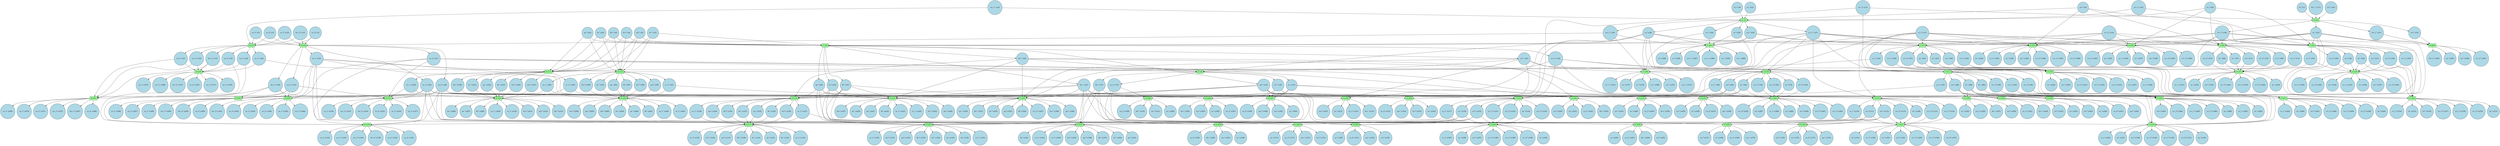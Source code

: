 digraph test {
  c1 -> e5;
  c1 -> e3;
  c2 -> e5;
  c2 -> e3;
  c3 -> e5;
  c3 -> e3;
  c4 -> e13;
  c4 -> e12;
  c4 -> e4;
  c5 -> e13;
  c5 -> e12;
  c5 -> e4;
  c6 -> e57;
  c6 -> e8;
  c6 -> e6;
  c6 -> e1;
  c7 -> e2;
  c8 -> e13;
  c8 -> e12;
  c8 -> e4;
  c9 -> e1;
  c10 -> e5;
  c10 -> e3;
  c11 -> e15;
  c11 -> e14;
  c11 -> e11;
  c11 -> e10;
  c11 -> e56;
  c11 -> e57;
  c11 -> e8;
  c11 -> e7;
  c11 -> e6;
  c12 -> e5;
  c12 -> e3;
  c13 -> e15;
  c13 -> e11;
  c13 -> e2;
  c14 -> e56;
  c14 -> e57;
  c14 -> e8;
  c14 -> e7;
  c14 -> e6;
  c14 -> e4;
  c15 -> e13;
  c15 -> e12;
  c15 -> e4;
  c16 -> e13;
  c16 -> e12;
  c16 -> e4;
  c17 -> e2;
  c18 -> e56;
  c18 -> e8;
  c18 -> e6;
  c18 -> e1;
  c19 -> e2;
  c20 -> e13;
  c20 -> e12;
  c20 -> e4;
  c21 -> e1;
  c22 -> e3;
  c22 -> e1;
  c23 -> e6;
  c23 -> e1;
  e1 -> c24;
  c24 -> e58;
  c24 -> e61;
  e1 -> c25;
  c25 -> e56;
  c25 -> e7;
  c25 -> e4;
  c25 -> e61;
  e1 -> c26;
  c26 -> e58;
  c26 -> e5;
  c26 -> e61;
  e1 -> c27;
  c27 -> e15;
  c27 -> e14;
  c27 -> e11;
  c27 -> e10;
  c27 -> e56;
  c27 -> e57;
  c27 -> e8;
  c27 -> e7;
  c27 -> e58;
  c27 -> e61;
  e1 -> c28;
  c28 -> e49;
  c28 -> e50;
  c28 -> e11;
  c28 -> e10;
  c28 -> e9;
  c28 -> e57;
  c28 -> e7;
  c28 -> e58;
  c28 -> e61;
  e1 -> c29;
  c29 -> e58;
  c29 -> e61;
  e2 -> c30;
  c30 -> e14;
  c30 -> e10;
  c30 -> e56;
  c30 -> e57;
  c30 -> e8;
  c30 -> e7;
  c30 -> e60;
  c30 -> e6;
  e2 -> c31;
  c31 -> e60;
  e2 -> c32;
  c32 -> e15;
  c32 -> e14;
  c32 -> e11;
  c32 -> e10;
  c32 -> e56;
  c32 -> e57;
  c32 -> e8;
  c32 -> e7;
  c32 -> e60;
  c32 -> e6;
  e2 -> c33;
  c33 -> e60;
  e3 -> c34;
  c34 -> e41;
  c34 -> e59;
  e3 -> c35;
  c35 -> e41;
  c35 -> e59;
  e3 -> c36;
  c36 -> e41;
  c36 -> e59;
  e3 -> c37;
  c37 -> e41;
  c37 -> e59;
  e3 -> c38;
  c38 -> e12;
  c38 -> e59;
  e3 -> c39;
  c39 -> e41;
  c39 -> e59;
  e4 -> c40;
  c40 -> e15;
  c40 -> e14;
  c40 -> e11;
  c40 -> e10;
  c40 -> e55;
  e4 -> c41;
  c41 -> e20;
  c41 -> e21;
  c41 -> e22;
  c41 -> e23;
  c41 -> e32;
  c41 -> e16;
  c41 -> e33;
  c41 -> e34;
  c41 -> e46;
  c41 -> e49;
  c41 -> e55;
  e4 -> c42;
  c42 -> e20;
  c42 -> e21;
  c42 -> e24;
  c42 -> e25;
  c42 -> e32;
  c42 -> e16;
  c42 -> e35;
  c42 -> e36;
  c42 -> e47;
  c42 -> e50;
  c42 -> e55;
  e4 -> c43;
  c43 -> e49;
  c43 -> e50;
  c43 -> e11;
  c43 -> e10;
  c43 -> e9;
  c43 -> e55;
  c43 -> e58;
  e4 -> c44;
  c44 -> e32;
  c44 -> e16;
  c44 -> e38;
  c44 -> e39;
  c44 -> e9;
  c44 -> e55;
  e4 -> c45;
  c45 -> e20;
  c45 -> e21;
  c45 -> e32;
  c45 -> e16;
  c45 -> e55;
  e4 -> c46;
  c46 -> e20;
  c46 -> e21;
  c46 -> e32;
  c46 -> e16;
  c46 -> e55;
  e4 -> c47;
  c47 -> e20;
  c47 -> e21;
  c47 -> e32;
  c47 -> e16;
  c47 -> e55;
  e5 -> c48;
  c48 -> e18;
  c48 -> e31;
  c48 -> e45;
  c48 -> e54;
  e5 -> c49;
  c49 -> e18;
  c49 -> e24;
  c49 -> e25;
  c49 -> e31;
  c49 -> e35;
  c49 -> e36;
  c49 -> e45;
  c49 -> e47;
  c49 -> e50;
  c49 -> e54;
  e5 -> c50;
  c50 -> e18;
  c50 -> e22;
  c50 -> e23;
  c50 -> e31;
  c50 -> e33;
  c50 -> e34;
  c50 -> e45;
  c50 -> e46;
  c50 -> e49;
  c50 -> e54;
  e5 -> c51;
  c51 -> e18;
  c51 -> e31;
  c51 -> e38;
  c51 -> e39;
  c51 -> e9;
  c51 -> e54;
  e5 -> c52;
  c52 -> e20;
  c52 -> e21;
  c52 -> e32;
  c52 -> e16;
  c52 -> e13;
  c52 -> e45;
  c52 -> e54;
  e5 -> c53;
  c53 -> e18;
  c53 -> e31;
  c53 -> e45;
  c53 -> e54;
  e6 -> c54;
  c54 -> e42;
  c54 -> e53;
  e6 -> c55;
  c55 -> e12;
  c55 -> e53;
  e6 -> c56;
  c56 -> e42;
  c56 -> e53;
  e6 -> c57;
  c57 -> e42;
  c57 -> e53;
  e6 -> c58;
  c58 -> e42;
  c58 -> e53;
  e6 -> c59;
  c59 -> e42;
  c59 -> e53;
  e6 -> c60;
  c60 -> e42;
  c60 -> e53;
  e7 -> c61;
  c61 -> e37;
  c61 -> e52;
  e7 -> c62;
  c62 -> e13;
  c62 -> e52;
  e7 -> c63;
  c63 -> e37;
  c63 -> e52;
  e7 -> c64;
  c64 -> e37;
  c64 -> e52;
  e7 -> c65;
  c65 -> e37;
  c65 -> e52;
  e7 -> c66;
  c66 -> e37;
  c66 -> e52;
  e7 -> c67;
  c67 -> e37;
  c67 -> e52;
  e8 -> c68;
  c68 -> e51;
  e8 -> c69;
  c69 -> e51;
  e8 -> c70;
  c70 -> e51;
  e8 -> c71;
  c71 -> e51;
  e8 -> c72;
  c72 -> e51;
  e8 -> c73;
  c73 -> e51;
  e8 -> c74;
  c74 -> e51;
  e9 -> c75;
  c75 -> e15;
  c75 -> e14;
  c75 -> e46;
  c75 -> e47;
  c75 -> e48;
  e9 -> c76;
  c76 -> e28;
  c76 -> e29;
  c76 -> e45;
  c76 -> e48;
  e9 -> c77;
  c77 -> e20;
  c77 -> e21;
  c77 -> e28;
  c77 -> e29;
  c77 -> e48;
  e9 -> c78;
  c78 -> e15;
  c78 -> e14;
  c78 -> e46;
  c78 -> e47;
  c78 -> e48;
  e10 -> c79;
  c79 -> e44;
  e10 -> c80;
  c80 -> e32;
  c80 -> e44;
  e10 -> c81;
  c81 -> e33;
  c81 -> e35;
  c81 -> e38;
  c81 -> e44;
  e10 -> c82;
  c82 -> e33;
  c82 -> e35;
  c82 -> e38;
  c82 -> e44;
  e10 -> c83;
  c83 -> e44;
  e10 -> c84;
  c84 -> e44;
  e10 -> c85;
  c85 -> e44;
  e11 -> c86;
  c86 -> e19;
  c86 -> e43;
  e11 -> c87;
  c87 -> e16;
  c87 -> e43;
  e11 -> c88;
  c88 -> e19;
  c88 -> e34;
  c88 -> e36;
  c88 -> e39;
  c88 -> e43;
  e11 -> c89;
  c89 -> e19;
  c89 -> e34;
  c89 -> e36;
  c89 -> e39;
  c89 -> e43;
  e11 -> c90;
  c90 -> e19;
  c90 -> e43;
  e11 -> c91;
  c91 -> e19;
  c91 -> e43;
  e11 -> c92;
  c92 -> e19;
  c92 -> e43;
  e12 -> c93;
  c93 -> e40;
  e12 -> c94;
  c94 -> e40;
  e12 -> c95;
  c95 -> e40;
  e12 -> c96;
  c96 -> e40;
  c96 -> e41;
  e12 -> c97;
  c97 -> e40;
  c97 -> e42;
  e12 -> c98;
  c98 -> e40;
  e12 -> c99;
  c99 -> e40;
  e12 -> c100;
  c100 -> e40;
  e13 -> c101;
  c101 -> e30;
  e13 -> c102;
  c102 -> e30;
  e13 -> c103;
  c103 -> e30;
  e13 -> c104;
  c104 -> e30;
  c104 -> e31;
  e13 -> c105;
  c105 -> e30;
  c105 -> e37;
  e13 -> c106;
  c106 -> e30;
  e13 -> c107;
  c107 -> e30;
  e13 -> c108;
  c108 -> e30;
  e14 -> c109;
  c109 -> e27;
  e14 -> c110;
  c110 -> e20;
  c110 -> e27;
  e14 -> c111;
  c111 -> e22;
  c111 -> e24;
  c111 -> e27;
  c111 -> e29;
  e14 -> c112;
  c112 -> e22;
  c112 -> e24;
  c112 -> e27;
  c112 -> e29;
  e14 -> c113;
  c113 -> e27;
  e14 -> c114;
  c114 -> e27;
  e14 -> c115;
  c115 -> e27;
  e15 -> c116;
  c116 -> e26;
  e15 -> c117;
  c117 -> e21;
  c117 -> e26;
  e15 -> c118;
  c118 -> e23;
  c118 -> e25;
  c118 -> e26;
  c118 -> e28;
  e15 -> c119;
  c119 -> e23;
  c119 -> e25;
  c119 -> e26;
  c119 -> e28;
  e15 -> c120;
  c120 -> e26;
  e15 -> c121;
  c121 -> e26;
  e15 -> c122;
  c122 -> e26;
  e16 -> c123;
  c123 -> e17;
  e16 -> c124;
  c124 -> e17;
  e16 -> c125;
  c125 -> e17;
  e16 -> c126;
  c126 -> e17;
  c126 -> e18;
  e16 -> c127;
  c127 -> e17;
  c127 -> e19;
  e16 -> c128;
  c128 -> e17;
  e16 -> c129;
  c129 -> e17;
  e16 -> c130;
  c130 -> e17;
  e17 -> c131;
  e17 -> c132;
  e17 -> c133;
  e17 -> c134;
  e17 -> c135;
  e17 -> c136;
  e17 -> c137;
  e17 -> c138;
  e18 -> c139;
  e18 -> c140;
  e18 -> c141;
  e18 -> c142;
  e18 -> c143;
  e18 -> c144;
  e19 -> c145;
  e19 -> c146;
  e19 -> c147;
  e19 -> c148;
  e19 -> c149;
  e19 -> c150;
  e19 -> c151;
  e20 -> c152;
  e20 -> c153;
  e20 -> c154;
  e20 -> c155;
  e20 -> c156;
  e20 -> c157;
  e20 -> c158;
  e20 -> c159;
  e21 -> c160;
  e21 -> c161;
  e21 -> c162;
  e21 -> c163;
  e21 -> c164;
  e21 -> c165;
  e21 -> c166;
  e21 -> c167;
  e22 -> c168;
  e22 -> c169;
  e22 -> c170;
  e22 -> c171;
  e23 -> c172;
  e23 -> c173;
  e23 -> c174;
  e23 -> c175;
  e24 -> c176;
  e24 -> c177;
  e24 -> c178;
  e24 -> c179;
  e25 -> c180;
  e25 -> c181;
  e25 -> c182;
  e25 -> c183;
  e26 -> c184;
  e26 -> c185;
  e26 -> c186;
  e26 -> c187;
  e26 -> c188;
  e26 -> c189;
  e26 -> c190;
  e27 -> c191;
  e27 -> c192;
  e27 -> c193;
  e27 -> c194;
  e27 -> c195;
  e27 -> c196;
  e27 -> c197;
  e28 -> c198;
  e28 -> c199;
  e28 -> c200;
  e28 -> c201;
  e29 -> c202;
  e29 -> c203;
  e29 -> c204;
  e29 -> c205;
  e30 -> c206;
  e30 -> c207;
  e30 -> c208;
  e30 -> c209;
  e30 -> c210;
  e30 -> c211;
  e30 -> c212;
  e30 -> c213;
  e31 -> c214;
  e31 -> c215;
  e31 -> c216;
  e31 -> c217;
  e31 -> c218;
  e31 -> c219;
  e32 -> c220;
  e32 -> c221;
  e32 -> c222;
  e32 -> c223;
  e32 -> c224;
  e32 -> c225;
  e32 -> c226;
  e32 -> c227;
  e33 -> c228;
  e33 -> c229;
  e33 -> c230;
  e33 -> c231;
  e34 -> c232;
  e34 -> c233;
  e34 -> c234;
  e34 -> c235;
  e35 -> c236;
  e35 -> c237;
  e35 -> c238;
  e35 -> c239;
  e36 -> c240;
  e36 -> c241;
  e36 -> c242;
  e36 -> c243;
  e37 -> c244;
  e37 -> c245;
  e37 -> c246;
  e37 -> c247;
  e37 -> c248;
  e37 -> c249;
  e37 -> c250;
  e38 -> c251;
  e38 -> c252;
  e38 -> c253;
  e38 -> c254;
  e39 -> c255;
  e39 -> c256;
  e39 -> c257;
  e39 -> c258;
  e40 -> c259;
  e40 -> c260;
  e40 -> c261;
  e40 -> c262;
  e40 -> c263;
  e40 -> c264;
  e40 -> c265;
  e40 -> c266;
  e41 -> c267;
  e41 -> c268;
  e41 -> c269;
  e41 -> c270;
  e41 -> c271;
  e41 -> c272;
  e42 -> c273;
  e42 -> c274;
  e42 -> c275;
  e42 -> c276;
  e42 -> c277;
  e42 -> c278;
  e42 -> c279;
  e43 -> c280;
  e43 -> c281;
  e43 -> c282;
  e43 -> c283;
  e43 -> c284;
  e43 -> c285;
  e43 -> c286;
  e44 -> c287;
  e44 -> c288;
  e44 -> c289;
  e44 -> c290;
  e44 -> c291;
  e44 -> c292;
  e44 -> c293;
  e45 -> c294;
  e45 -> c295;
  e45 -> c296;
  e45 -> c297;
  e45 -> c298;
  e45 -> c299;
  e46 -> c300;
  e46 -> c301;
  e46 -> c302;
  e46 -> c303;
  e47 -> c304;
  e47 -> c305;
  e47 -> c306;
  e47 -> c307;
  e48 -> c308;
  e48 -> c309;
  e48 -> c310;
  e48 -> c311;
  e49 -> c312;
  e49 -> c313;
  e49 -> c314;
  e49 -> c315;
  e50 -> c316;
  e50 -> c317;
  e50 -> c318;
  e50 -> c319;
  e51 -> c320;
  e51 -> c321;
  e51 -> c322;
  e51 -> c323;
  e51 -> c324;
  e51 -> c325;
  e51 -> c326;
  e52 -> c327;
  e52 -> c328;
  e52 -> c329;
  e52 -> c330;
  e52 -> c331;
  e52 -> c332;
  e52 -> c333;
  e53 -> c334;
  e53 -> c335;
  e53 -> c336;
  e53 -> c337;
  e53 -> c338;
  e53 -> c339;
  e53 -> c340;
  e54 -> c341;
  e54 -> c342;
  e54 -> c343;
  e54 -> c344;
  e54 -> c345;
  e54 -> c346;
  e55 -> c347;
  e55 -> c348;
  e55 -> c349;
  e55 -> c350;
  e55 -> c351;
  e55 -> c352;
  e55 -> c353;
  e55 -> c354;
  e56 -> c355;
  e56 -> c356;
  e56 -> c357;
  e56 -> c358;
  e56 -> c359;
  e56 -> c360;
  e56 -> c361;
  e57 -> c362;
  e57 -> c363;
  e57 -> c364;
  e57 -> c365;
  e57 -> c366;
  e57 -> c367;
  e57 -> c368;
  e58 -> c369;
  e58 -> c370;
  e58 -> c371;
  e58 -> c372;
  e58 -> c373;
  e58 -> c374;
  e59 -> c375;
  e59 -> c376;
  e59 -> c377;
  e59 -> c378;
  e59 -> c379;
  e59 -> c380;
  e60 -> c381;
  e60 -> c382;
  e60 -> c383;
  e60 -> c384;
  e61 -> c385;
  e61 -> c386;
  e61 -> c387;
  e61 -> c388;
  e61 -> c389;
  e61 -> c390;
  c1 [fillcolor=lightblue label= <ca-_4<FONT COLOR="red"><SUP>0</SUP></FONT>&nbsp;(c1)> shape=circle style=filled];
  c2 [fillcolor=lightblue label= <ca-_3<FONT COLOR="red"><SUP>0</SUP></FONT>&nbsp;(c2)> shape=circle style=filled];
  c3 [fillcolor=lightblue label= <ca-_2<FONT COLOR="red"><SUP>0</SUP></FONT>&nbsp;(c3)> shape=circle style=filled];
  c4 [fillcolor=lightblue label= <bv+<FONT COLOR="red"><SUP>0</SUP></FONT>&nbsp;(c4)> shape=circle style=filled];
  c5 [fillcolor=lightblue label= <sp+<FONT COLOR="red"><SUP>0</SUP></FONT>&nbsp;(c5)> shape=circle style=filled];
  c6 [fillcolor=lightblue label= <ra+<FONT COLOR="red"><SUP>0</SUP></FONT>&nbsp;(c6)> shape=circle style=filled];
  c7 [fillcolor=lightblue label= <zx-<FONT COLOR="red"><SUP>0</SUP></FONT>&nbsp;(c7)> shape=circle style=filled];
  c8 [fillcolor=lightblue label= <fh+<FONT COLOR="red"><SUP>0</SUP></FONT>&nbsp;(c8)> shape=circle style=filled];
  c9 [fillcolor=lightblue label= <cc+<FONT COLOR="red"><SUP>0</SUP></FONT>&nbsp;(c9)> shape=circle style=filled];
  c10 [fillcolor=lightblue label= <ca-_1<FONT COLOR="red"><SUP>0</SUP></FONT>&nbsp;(c10)> shape=circle style=filled];
  c11 [fillcolor=lightblue label= <cr-_1<FONT COLOR="red"><SUP>0</SUP></FONT>&nbsp;(c11)> shape=circle style=filled];
  c12 [fillcolor=lightblue label= <ht+_2<FONT COLOR="red"><SUP>1</SUP></FONT>&nbsp;(c12)> shape=circle style=filled];
  c13 [fillcolor=lightblue label= <cr+_3<FONT COLOR="red"><SUP>1</SUP></FONT>&nbsp;(c13)> shape=circle style=filled];
  c14 [fillcolor=lightblue label= <cr+_2<FONT COLOR="red"><SUP>1</SUP></FONT>&nbsp;(c14)> shape=circle style=filled];
  c15 [fillcolor=lightblue label= <bv-<FONT COLOR="red"><SUP>1</SUP></FONT>&nbsp;(c15)> shape=circle style=filled];
  c16 [fillcolor=lightblue label= <sp-<FONT COLOR="red"><SUP>1</SUP></FONT>&nbsp;(c16)> shape=circle style=filled];
  c17 [fillcolor=lightblue label= <ht+_1<FONT COLOR="red"><SUP>1</SUP></FONT>&nbsp;(c17)> shape=circle style=filled];
  c18 [fillcolor=lightblue label= <ra-<FONT COLOR="red"><SUP>1</SUP></FONT>&nbsp;(c18)> shape=circle style=filled];
  c19 [fillcolor=lightblue label= <zx+<FONT COLOR="red"><SUP>1</SUP></FONT>&nbsp;(c19)> shape=circle style=filled];
  c20 [fillcolor=lightblue label= <fh-<FONT COLOR="red"><SUP>1</SUP></FONT>&nbsp;(c20)> shape=circle style=filled];
  c21 [fillcolor=lightblue label= <cc-<FONT COLOR="red"><SUP>1</SUP></FONT>&nbsp;(c21)> shape=circle style=filled];
  c22 [fillcolor=lightblue label= <ca+_1<FONT COLOR="red"><SUP>1</SUP></FONT>&nbsp;(c22)> shape=circle style=filled];
  c23 [fillcolor=lightblue label= <cr+_1<FONT COLOR="red"><SUP>1</SUP></FONT>&nbsp;(c23)> shape=circle style=filled];
  c24 [fillcolor=lightblue label= <cc+<FONT COLOR="red"><SUP>1</SUP></FONT>&nbsp;(c24)> shape=circle style=filled];
  c25 [fillcolor=lightblue label= <ra+<FONT COLOR="red"><SUP>1</SUP></FONT>&nbsp;(c25)> shape=circle style=filled];
  c26 [fillcolor=lightblue label= <ca+_1<FONT COLOR="red"><SUP>1</SUP></FONT>&nbsp;(c26)> shape=circle style=filled];
  c27 [fillcolor=lightblue label= <cr+_1<FONT COLOR="red"><SUP>1</SUP></FONT>&nbsp;(c27)> shape=circle style=filled];
  c28 [fillcolor=lightblue label= <ra-<FONT COLOR="red"><SUP>0</SUP></FONT>&nbsp;(c28)> shape=circle style=filled];
  c29 [fillcolor=lightblue label= <cc-<FONT COLOR="red"><SUP>0</SUP></FONT>&nbsp;(c29)> shape=circle style=filled];
  c30 [fillcolor=lightblue label= <cr+_3<FONT COLOR="red"><SUP>1</SUP></FONT>&nbsp;(c30)> shape=circle style=filled];
  c31 [fillcolor=lightblue label= <ht+_1<FONT COLOR="red"><SUP>1</SUP></FONT>&nbsp;(c31)> shape=circle style=filled];
  c32 [fillcolor=lightblue label= <zx-<FONT COLOR="red"><SUP>1</SUP></FONT>&nbsp;(c32)> shape=circle style=filled];
  c33 [fillcolor=lightblue label= <zx+<FONT COLOR="red"><SUP>0</SUP></FONT>&nbsp;(c33)> shape=circle style=filled];
  c34 [fillcolor=lightblue label= <ht+_2<FONT COLOR="red"><SUP>1</SUP></FONT>&nbsp;(c34)> shape=circle style=filled];
  c35 [fillcolor=lightblue label= <ca-_4<FONT COLOR="red"><SUP>1</SUP></FONT>&nbsp;(c35)> shape=circle style=filled];
  c36 [fillcolor=lightblue label= <ca-_3<FONT COLOR="red"><SUP>1</SUP></FONT>&nbsp;(c36)> shape=circle style=filled];
  c37 [fillcolor=lightblue label= <ca-_2<FONT COLOR="red"><SUP>1</SUP></FONT>&nbsp;(c37)> shape=circle style=filled];
  c38 [fillcolor=lightblue label= <ca-_1<FONT COLOR="red"><SUP>1</SUP></FONT>&nbsp;(c38)> shape=circle style=filled];
  c39 [fillcolor=lightblue label= <ca+_1<FONT COLOR="red"><SUP>0</SUP></FONT>&nbsp;(c39)> shape=circle style=filled];
  c40 [fillcolor=lightblue label= <cr+_2<FONT COLOR="red"><SUP>1</SUP></FONT>&nbsp;(c40)> shape=circle style=filled];
  c41 [fillcolor=lightblue label= <bv+<FONT COLOR="red"><SUP>1</SUP></FONT>&nbsp;(c41)> shape=circle style=filled];
  c42 [fillcolor=lightblue label= <sp+<FONT COLOR="red"><SUP>1</SUP></FONT>&nbsp;(c42)> shape=circle style=filled];
  c43 [fillcolor=lightblue label= <ra+<FONT COLOR="red"><SUP>1</SUP></FONT>&nbsp;(c43)> shape=circle style=filled];
  c44 [fillcolor=lightblue label= <fh+<FONT COLOR="red"><SUP>1</SUP></FONT>&nbsp;(c44)> shape=circle style=filled];
  c45 [fillcolor=lightblue label= <bv-<FONT COLOR="red"><SUP>0</SUP></FONT>&nbsp;(c45)> shape=circle style=filled];
  c46 [fillcolor=lightblue label= <sp-<FONT COLOR="red"><SUP>0</SUP></FONT>&nbsp;(c46)> shape=circle style=filled];
  c47 [fillcolor=lightblue label= <fh-<FONT COLOR="red"><SUP>0</SUP></FONT>&nbsp;(c47)> shape=circle style=filled];
  c48 [fillcolor=lightblue label= <ht+_2<FONT COLOR="red"><SUP>1</SUP></FONT>&nbsp;(c48)> shape=circle style=filled];
  c49 [fillcolor=lightblue label= <ca-_4<FONT COLOR="red"><SUP>1</SUP></FONT>&nbsp;(c49)> shape=circle style=filled];
  c50 [fillcolor=lightblue label= <ca-_3<FONT COLOR="red"><SUP>1</SUP></FONT>&nbsp;(c50)> shape=circle style=filled];
  c51 [fillcolor=lightblue label= <ca-_2<FONT COLOR="red"><SUP>1</SUP></FONT>&nbsp;(c51)> shape=circle style=filled];
  c52 [fillcolor=lightblue label= <ca-_1<FONT COLOR="red"><SUP>1</SUP></FONT>&nbsp;(c52)> shape=circle style=filled];
  c53 [fillcolor=lightblue label= <ca+_1<FONT COLOR="red"><SUP>0</SUP></FONT>&nbsp;(c53)> shape=circle style=filled];
  c54 [fillcolor=lightblue label= <zx-<FONT COLOR="red"><SUP>1</SUP></FONT>&nbsp;(c54)> shape=circle style=filled];
  c55 [fillcolor=lightblue label= <cr-_1<FONT COLOR="red"><SUP>1</SUP></FONT>&nbsp;(c55)> shape=circle style=filled];
  c56 [fillcolor=lightblue label= <ra-<FONT COLOR="red"><SUP>1</SUP></FONT>&nbsp;(c56)> shape=circle style=filled];
  c57 [fillcolor=lightblue label= <ra+<FONT COLOR="red"><SUP>0</SUP></FONT>&nbsp;(c57)> shape=circle style=filled];
  c58 [fillcolor=lightblue label= <cr+_3<FONT COLOR="red"><SUP>0</SUP></FONT>&nbsp;(c58)> shape=circle style=filled];
  c59 [fillcolor=lightblue label= <cr+_1<FONT COLOR="red"><SUP>0</SUP></FONT>&nbsp;(c59)> shape=circle style=filled];
  c60 [fillcolor=lightblue label= <cr+_2<FONT COLOR="red"><SUP>0</SUP></FONT>&nbsp;(c60)> shape=circle style=filled];
  c61 [fillcolor=lightblue label= <zx-<FONT COLOR="red"><SUP>1</SUP></FONT>&nbsp;(c61)> shape=circle style=filled];
  c62 [fillcolor=lightblue label= <cr-_1<FONT COLOR="red"><SUP>1</SUP></FONT>&nbsp;(c62)> shape=circle style=filled];
  c63 [fillcolor=lightblue label= <ra-<FONT COLOR="red"><SUP>1</SUP></FONT>&nbsp;(c63)> shape=circle style=filled];
  c64 [fillcolor=lightblue label= <ra+<FONT COLOR="red"><SUP>0</SUP></FONT>&nbsp;(c64)> shape=circle style=filled];
  c65 [fillcolor=lightblue label= <cr+_3<FONT COLOR="red"><SUP>0</SUP></FONT>&nbsp;(c65)> shape=circle style=filled];
  c66 [fillcolor=lightblue label= <cr+_1<FONT COLOR="red"><SUP>0</SUP></FONT>&nbsp;(c66)> shape=circle style=filled];
  c67 [fillcolor=lightblue label= <cr+_2<FONT COLOR="red"><SUP>0</SUP></FONT>&nbsp;(c67)> shape=circle style=filled];
  c68 [fillcolor=lightblue label= <zx-<FONT COLOR="red"><SUP>1</SUP></FONT>&nbsp;(c68)> shape=circle style=filled];
  c69 [fillcolor=lightblue label= <cr-_1<FONT COLOR="red"><SUP>1</SUP></FONT>&nbsp;(c69)> shape=circle style=filled];
  c70 [fillcolor=lightblue label= <ra-<FONT COLOR="red"><SUP>1</SUP></FONT>&nbsp;(c70)> shape=circle style=filled];
  c71 [fillcolor=lightblue label= <ra+<FONT COLOR="red"><SUP>0</SUP></FONT>&nbsp;(c71)> shape=circle style=filled];
  c72 [fillcolor=lightblue label= <cr+_3<FONT COLOR="red"><SUP>0</SUP></FONT>&nbsp;(c72)> shape=circle style=filled];
  c73 [fillcolor=lightblue label= <cr+_1<FONT COLOR="red"><SUP>0</SUP></FONT>&nbsp;(c73)> shape=circle style=filled];
  c74 [fillcolor=lightblue label= <cr+_2<FONT COLOR="red"><SUP>0</SUP></FONT>&nbsp;(c74)> shape=circle style=filled];
  c75 [fillcolor=lightblue label= <ra-<FONT COLOR="red"><SUP>1</SUP></FONT>&nbsp;(c75)> shape=circle style=filled];
  c76 [fillcolor=lightblue label= <ca-_2<FONT COLOR="red"><SUP>1</SUP></FONT>&nbsp;(c76)> shape=circle style=filled];
  c77 [fillcolor=lightblue label= <fh+<FONT COLOR="red"><SUP>1</SUP></FONT>&nbsp;(c77)> shape=circle style=filled];
  c78 [fillcolor=lightblue label= <ra+<FONT COLOR="red"><SUP>0</SUP></FONT>&nbsp;(c78)> shape=circle style=filled];
  c79 [fillcolor=lightblue label= <zx-<FONT COLOR="red"><SUP>1</SUP></FONT>&nbsp;(c79)> shape=circle style=filled];
  c80 [fillcolor=lightblue label= <cr-_1<FONT COLOR="red"><SUP>1</SUP></FONT>&nbsp;(c80)> shape=circle style=filled];
  c81 [fillcolor=lightblue label= <ra-<FONT COLOR="red"><SUP>1</SUP></FONT>&nbsp;(c81)> shape=circle style=filled];
  c82 [fillcolor=lightblue label= <ra+<FONT COLOR="red"><SUP>0</SUP></FONT>&nbsp;(c82)> shape=circle style=filled];
  c83 [fillcolor=lightblue label= <cr+_3<FONT COLOR="red"><SUP>0</SUP></FONT>&nbsp;(c83)> shape=circle style=filled];
  c84 [fillcolor=lightblue label= <cr+_1<FONT COLOR="red"><SUP>0</SUP></FONT>&nbsp;(c84)> shape=circle style=filled];
  c85 [fillcolor=lightblue label= <cr+_2<FONT COLOR="red"><SUP>0</SUP></FONT>&nbsp;(c85)> shape=circle style=filled];
  c86 [fillcolor=lightblue label= <zx-<FONT COLOR="red"><SUP>1</SUP></FONT>&nbsp;(c86)> shape=circle style=filled];
  c87 [fillcolor=lightblue label= <cr-_1<FONT COLOR="red"><SUP>1</SUP></FONT>&nbsp;(c87)> shape=circle style=filled];
  c88 [fillcolor=lightblue label= <ra-<FONT COLOR="red"><SUP>1</SUP></FONT>&nbsp;(c88)> shape=circle style=filled];
  c89 [fillcolor=lightblue label= <ra+<FONT COLOR="red"><SUP>0</SUP></FONT>&nbsp;(c89)> shape=circle style=filled];
  c90 [fillcolor=lightblue label= <cr+_3<FONT COLOR="red"><SUP>0</SUP></FONT>&nbsp;(c90)> shape=circle style=filled];
  c91 [fillcolor=lightblue label= <cr+_1<FONT COLOR="red"><SUP>0</SUP></FONT>&nbsp;(c91)> shape=circle style=filled];
  c92 [fillcolor=lightblue label= <cr+_2<FONT COLOR="red"><SUP>0</SUP></FONT>&nbsp;(c92)> shape=circle style=filled];
  c93 [fillcolor=lightblue label= <bv-<FONT COLOR="red"><SUP>1</SUP></FONT>&nbsp;(c93)> shape=circle style=filled];
  c94 [fillcolor=lightblue label= <sp-<FONT COLOR="red"><SUP>1</SUP></FONT>&nbsp;(c94)> shape=circle style=filled];
  c95 [fillcolor=lightblue label= <fh-<FONT COLOR="red"><SUP>1</SUP></FONT>&nbsp;(c95)> shape=circle style=filled];
  c96 [fillcolor=lightblue label= <ca-_1<FONT COLOR="red"><SUP>1</SUP></FONT>&nbsp;(c96)> shape=circle style=filled];
  c97 [fillcolor=lightblue label= <cr-_1<FONT COLOR="red"><SUP>1</SUP></FONT>&nbsp;(c97)> shape=circle style=filled];
  c98 [fillcolor=lightblue label= <bv+<FONT COLOR="red"><SUP>0</SUP></FONT>&nbsp;(c98)> shape=circle style=filled];
  c99 [fillcolor=lightblue label= <sp+<FONT COLOR="red"><SUP>0</SUP></FONT>&nbsp;(c99)> shape=circle style=filled];
  c100 [fillcolor=lightblue label= <fh+<FONT COLOR="red"><SUP>0</SUP></FONT>&nbsp;(c100)> shape=circle style=filled];
  c101 [fillcolor=lightblue label= <bv-<FONT COLOR="red"><SUP>1</SUP></FONT>&nbsp;(c101)> shape=circle style=filled];
  c102 [fillcolor=lightblue label= <sp-<FONT COLOR="red"><SUP>1</SUP></FONT>&nbsp;(c102)> shape=circle style=filled];
  c103 [fillcolor=lightblue label= <fh-<FONT COLOR="red"><SUP>1</SUP></FONT>&nbsp;(c103)> shape=circle style=filled];
  c104 [fillcolor=lightblue label= <ca-_1<FONT COLOR="red"><SUP>1</SUP></FONT>&nbsp;(c104)> shape=circle style=filled];
  c105 [fillcolor=lightblue label= <cr-_1<FONT COLOR="red"><SUP>1</SUP></FONT>&nbsp;(c105)> shape=circle style=filled];
  c106 [fillcolor=lightblue label= <bv+<FONT COLOR="red"><SUP>0</SUP></FONT>&nbsp;(c106)> shape=circle style=filled];
  c107 [fillcolor=lightblue label= <sp+<FONT COLOR="red"><SUP>0</SUP></FONT>&nbsp;(c107)> shape=circle style=filled];
  c108 [fillcolor=lightblue label= <fh+<FONT COLOR="red"><SUP>0</SUP></FONT>&nbsp;(c108)> shape=circle style=filled];
  c109 [fillcolor=lightblue label= <zx-<FONT COLOR="red"><SUP>1</SUP></FONT>&nbsp;(c109)> shape=circle style=filled];
  c110 [fillcolor=lightblue label= <cr-_1<FONT COLOR="red"><SUP>1</SUP></FONT>&nbsp;(c110)> shape=circle style=filled];
  c111 [fillcolor=lightblue label= <ra-<FONT COLOR="red"><SUP>1</SUP></FONT>&nbsp;(c111)> shape=circle style=filled];
  c112 [fillcolor=lightblue label= <ra+<FONT COLOR="red"><SUP>0</SUP></FONT>&nbsp;(c112)> shape=circle style=filled];
  c113 [fillcolor=lightblue label= <cr+_3<FONT COLOR="red"><SUP>0</SUP></FONT>&nbsp;(c113)> shape=circle style=filled];
  c114 [fillcolor=lightblue label= <cr+_1<FONT COLOR="red"><SUP>0</SUP></FONT>&nbsp;(c114)> shape=circle style=filled];
  c115 [fillcolor=lightblue label= <cr+_2<FONT COLOR="red"><SUP>0</SUP></FONT>&nbsp;(c115)> shape=circle style=filled];
  c116 [fillcolor=lightblue label= <zx-<FONT COLOR="red"><SUP>1</SUP></FONT>&nbsp;(c116)> shape=circle style=filled];
  c117 [fillcolor=lightblue label= <cr-_1<FONT COLOR="red"><SUP>1</SUP></FONT>&nbsp;(c117)> shape=circle style=filled];
  c118 [fillcolor=lightblue label= <ra-<FONT COLOR="red"><SUP>1</SUP></FONT>&nbsp;(c118)> shape=circle style=filled];
  c119 [fillcolor=lightblue label= <ra+<FONT COLOR="red"><SUP>0</SUP></FONT>&nbsp;(c119)> shape=circle style=filled];
  c120 [fillcolor=lightblue label= <cr+_3<FONT COLOR="red"><SUP>0</SUP></FONT>&nbsp;(c120)> shape=circle style=filled];
  c121 [fillcolor=lightblue label= <cr+_1<FONT COLOR="red"><SUP>0</SUP></FONT>&nbsp;(c121)> shape=circle style=filled];
  c122 [fillcolor=lightblue label= <cr+_2<FONT COLOR="red"><SUP>0</SUP></FONT>&nbsp;(c122)> shape=circle style=filled];
  c123 [fillcolor=lightblue label= <bv-<FONT COLOR="red"><SUP>1</SUP></FONT>&nbsp;(c123)> shape=circle style=filled];
  c124 [fillcolor=lightblue label= <sp-<FONT COLOR="red"><SUP>1</SUP></FONT>&nbsp;(c124)> shape=circle style=filled];
  c125 [fillcolor=lightblue label= <fh-<FONT COLOR="red"><SUP>1</SUP></FONT>&nbsp;(c125)> shape=circle style=filled];
  c126 [fillcolor=lightblue label= <ca-_1<FONT COLOR="red"><SUP>1</SUP></FONT>&nbsp;(c126)> shape=circle style=filled];
  c127 [fillcolor=lightblue label= <cr-_1<FONT COLOR="red"><SUP>1</SUP></FONT>&nbsp;(c127)> shape=circle style=filled];
  c128 [fillcolor=lightblue label= <bv+<FONT COLOR="red"><SUP>0</SUP></FONT>&nbsp;(c128)> shape=circle style=filled];
  c129 [fillcolor=lightblue label= <sp+<FONT COLOR="red"><SUP>0</SUP></FONT>&nbsp;(c129)> shape=circle style=filled];
  c130 [fillcolor=lightblue label= <fh+<FONT COLOR="red"><SUP>0</SUP></FONT>&nbsp;(c130)> shape=circle style=filled];
  c131 [fillcolor=lightblue label= <bv-<FONT COLOR="red"><SUP>1</SUP></FONT>&nbsp;(c131)> shape=circle style=filled];
  c132 [fillcolor=lightblue label= <sp-<FONT COLOR="red"><SUP>1</SUP></FONT>&nbsp;(c132)> shape=circle style=filled];
  c133 [fillcolor=lightblue label= <fh-<FONT COLOR="red"><SUP>1</SUP></FONT>&nbsp;(c133)> shape=circle style=filled];
  c134 [fillcolor=lightblue label= <ca-_1<FONT COLOR="red"><SUP>1</SUP></FONT>&nbsp;(c134)> shape=circle style=filled];
  c135 [fillcolor=lightblue label= <cr-_1<FONT COLOR="red"><SUP>1</SUP></FONT>&nbsp;(c135)> shape=circle style=filled];
  c136 [fillcolor=lightblue label= <bv+<FONT COLOR="red"><SUP>0</SUP></FONT>&nbsp;(c136)> shape=circle style=filled];
  c137 [fillcolor=lightblue label= <sp+<FONT COLOR="red"><SUP>0</SUP></FONT>&nbsp;(c137)> shape=circle style=filled];
  c138 [fillcolor=lightblue label= <fh+<FONT COLOR="red"><SUP>0</SUP></FONT>&nbsp;(c138)> shape=circle style=filled];
  c139 [fillcolor=lightblue label= <ht+_2<FONT COLOR="red"><SUP>1</SUP></FONT>&nbsp;(c139)> shape=circle style=filled];
  c140 [fillcolor=lightblue label= <ca-_4<FONT COLOR="red"><SUP>1</SUP></FONT>&nbsp;(c140)> shape=circle style=filled];
  c141 [fillcolor=lightblue label= <ca-_3<FONT COLOR="red"><SUP>1</SUP></FONT>&nbsp;(c141)> shape=circle style=filled];
  c142 [fillcolor=lightblue label= <ca-_2<FONT COLOR="red"><SUP>1</SUP></FONT>&nbsp;(c142)> shape=circle style=filled];
  c143 [fillcolor=lightblue label= <ca-_1<FONT COLOR="red"><SUP>1</SUP></FONT>&nbsp;(c143)> shape=circle style=filled];
  c144 [fillcolor=lightblue label= <ca+_1<FONT COLOR="red"><SUP>0</SUP></FONT>&nbsp;(c144)> shape=circle style=filled];
  c145 [fillcolor=lightblue label= <zx-<FONT COLOR="red"><SUP>1</SUP></FONT>&nbsp;(c145)> shape=circle style=filled];
  c146 [fillcolor=lightblue label= <cr-_1<FONT COLOR="red"><SUP>1</SUP></FONT>&nbsp;(c146)> shape=circle style=filled];
  c147 [fillcolor=lightblue label= <ra-<FONT COLOR="red"><SUP>1</SUP></FONT>&nbsp;(c147)> shape=circle style=filled];
  c148 [fillcolor=lightblue label= <ra+<FONT COLOR="red"><SUP>0</SUP></FONT>&nbsp;(c148)> shape=circle style=filled];
  c149 [fillcolor=lightblue label= <cr+_3<FONT COLOR="red"><SUP>0</SUP></FONT>&nbsp;(c149)> shape=circle style=filled];
  c150 [fillcolor=lightblue label= <cr+_1<FONT COLOR="red"><SUP>0</SUP></FONT>&nbsp;(c150)> shape=circle style=filled];
  c151 [fillcolor=lightblue label= <cr+_2<FONT COLOR="red"><SUP>0</SUP></FONT>&nbsp;(c151)> shape=circle style=filled];
  c152 [fillcolor=lightblue label= <bv-<FONT COLOR="red"><SUP>1</SUP></FONT>&nbsp;(c152)> shape=circle style=filled];
  c153 [fillcolor=lightblue label= <sp-<FONT COLOR="red"><SUP>1</SUP></FONT>&nbsp;(c153)> shape=circle style=filled];
  c154 [fillcolor=lightblue label= <fh-<FONT COLOR="red"><SUP>1</SUP></FONT>&nbsp;(c154)> shape=circle style=filled];
  c155 [fillcolor=lightblue label= <ca-_1<FONT COLOR="red"><SUP>1</SUP></FONT>&nbsp;(c155)> shape=circle style=filled];
  c156 [fillcolor=lightblue label= <cr-_1<FONT COLOR="red"><SUP>1</SUP></FONT>&nbsp;(c156)> shape=circle style=filled];
  c157 [fillcolor=lightblue label= <bv+<FONT COLOR="red"><SUP>0</SUP></FONT>&nbsp;(c157)> shape=circle style=filled];
  c158 [fillcolor=lightblue label= <sp+<FONT COLOR="red"><SUP>0</SUP></FONT>&nbsp;(c158)> shape=circle style=filled];
  c159 [fillcolor=lightblue label= <fh+<FONT COLOR="red"><SUP>0</SUP></FONT>&nbsp;(c159)> shape=circle style=filled];
  c160 [fillcolor=lightblue label= <bv-<FONT COLOR="red"><SUP>1</SUP></FONT>&nbsp;(c160)> shape=circle style=filled];
  c161 [fillcolor=lightblue label= <sp-<FONT COLOR="red"><SUP>1</SUP></FONT>&nbsp;(c161)> shape=circle style=filled];
  c162 [fillcolor=lightblue label= <fh-<FONT COLOR="red"><SUP>1</SUP></FONT>&nbsp;(c162)> shape=circle style=filled];
  c163 [fillcolor=lightblue label= <ca-_1<FONT COLOR="red"><SUP>1</SUP></FONT>&nbsp;(c163)> shape=circle style=filled];
  c164 [fillcolor=lightblue label= <cr-_1<FONT COLOR="red"><SUP>1</SUP></FONT>&nbsp;(c164)> shape=circle style=filled];
  c165 [fillcolor=lightblue label= <bv+<FONT COLOR="red"><SUP>0</SUP></FONT>&nbsp;(c165)> shape=circle style=filled];
  c166 [fillcolor=lightblue label= <sp+<FONT COLOR="red"><SUP>0</SUP></FONT>&nbsp;(c166)> shape=circle style=filled];
  c167 [fillcolor=lightblue label= <fh+<FONT COLOR="red"><SUP>0</SUP></FONT>&nbsp;(c167)> shape=circle style=filled];
  c168 [fillcolor=lightblue label= <ra-<FONT COLOR="red"><SUP>1</SUP></FONT>&nbsp;(c168)> shape=circle style=filled];
  c169 [fillcolor=lightblue label= <ca-_3<FONT COLOR="red"><SUP>1</SUP></FONT>&nbsp;(c169)> shape=circle style=filled];
  c170 [fillcolor=lightblue label= <bv+<FONT COLOR="red"><SUP>1</SUP></FONT>&nbsp;(c170)> shape=circle style=filled];
  c171 [fillcolor=lightblue label= <ra+<FONT COLOR="red"><SUP>0</SUP></FONT>&nbsp;(c171)> shape=circle style=filled];
  c172 [fillcolor=lightblue label= <ra-<FONT COLOR="red"><SUP>1</SUP></FONT>&nbsp;(c172)> shape=circle style=filled];
  c173 [fillcolor=lightblue label= <ca-_3<FONT COLOR="red"><SUP>1</SUP></FONT>&nbsp;(c173)> shape=circle style=filled];
  c174 [fillcolor=lightblue label= <bv+<FONT COLOR="red"><SUP>1</SUP></FONT>&nbsp;(c174)> shape=circle style=filled];
  c175 [fillcolor=lightblue label= <ra+<FONT COLOR="red"><SUP>0</SUP></FONT>&nbsp;(c175)> shape=circle style=filled];
  c176 [fillcolor=lightblue label= <ra-<FONT COLOR="red"><SUP>1</SUP></FONT>&nbsp;(c176)> shape=circle style=filled];
  c177 [fillcolor=lightblue label= <ca-_4<FONT COLOR="red"><SUP>1</SUP></FONT>&nbsp;(c177)> shape=circle style=filled];
  c178 [fillcolor=lightblue label= <sp+<FONT COLOR="red"><SUP>1</SUP></FONT>&nbsp;(c178)> shape=circle style=filled];
  c179 [fillcolor=lightblue label= <ra+<FONT COLOR="red"><SUP>0</SUP></FONT>&nbsp;(c179)> shape=circle style=filled];
  c180 [fillcolor=lightblue label= <ra-<FONT COLOR="red"><SUP>1</SUP></FONT>&nbsp;(c180)> shape=circle style=filled];
  c181 [fillcolor=lightblue label= <ca-_4<FONT COLOR="red"><SUP>1</SUP></FONT>&nbsp;(c181)> shape=circle style=filled];
  c182 [fillcolor=lightblue label= <sp+<FONT COLOR="red"><SUP>1</SUP></FONT>&nbsp;(c182)> shape=circle style=filled];
  c183 [fillcolor=lightblue label= <ra+<FONT COLOR="red"><SUP>0</SUP></FONT>&nbsp;(c183)> shape=circle style=filled];
  c184 [fillcolor=lightblue label= <zx-<FONT COLOR="red"><SUP>1</SUP></FONT>&nbsp;(c184)> shape=circle style=filled];
  c185 [fillcolor=lightblue label= <cr-_1<FONT COLOR="red"><SUP>1</SUP></FONT>&nbsp;(c185)> shape=circle style=filled];
  c186 [fillcolor=lightblue label= <ra-<FONT COLOR="red"><SUP>1</SUP></FONT>&nbsp;(c186)> shape=circle style=filled];
  c187 [fillcolor=lightblue label= <ra+<FONT COLOR="red"><SUP>0</SUP></FONT>&nbsp;(c187)> shape=circle style=filled];
  c188 [fillcolor=lightblue label= <cr+_3<FONT COLOR="red"><SUP>0</SUP></FONT>&nbsp;(c188)> shape=circle style=filled];
  c189 [fillcolor=lightblue label= <cr+_1<FONT COLOR="red"><SUP>0</SUP></FONT>&nbsp;(c189)> shape=circle style=filled];
  c190 [fillcolor=lightblue label= <cr+_2<FONT COLOR="red"><SUP>0</SUP></FONT>&nbsp;(c190)> shape=circle style=filled];
  c191 [fillcolor=lightblue label= <zx-<FONT COLOR="red"><SUP>1</SUP></FONT>&nbsp;(c191)> shape=circle style=filled];
  c192 [fillcolor=lightblue label= <cr-_1<FONT COLOR="red"><SUP>1</SUP></FONT>&nbsp;(c192)> shape=circle style=filled];
  c193 [fillcolor=lightblue label= <ra-<FONT COLOR="red"><SUP>1</SUP></FONT>&nbsp;(c193)> shape=circle style=filled];
  c194 [fillcolor=lightblue label= <ra+<FONT COLOR="red"><SUP>0</SUP></FONT>&nbsp;(c194)> shape=circle style=filled];
  c195 [fillcolor=lightblue label= <cr+_3<FONT COLOR="red"><SUP>0</SUP></FONT>&nbsp;(c195)> shape=circle style=filled];
  c196 [fillcolor=lightblue label= <cr+_1<FONT COLOR="red"><SUP>0</SUP></FONT>&nbsp;(c196)> shape=circle style=filled];
  c197 [fillcolor=lightblue label= <cr+_2<FONT COLOR="red"><SUP>0</SUP></FONT>&nbsp;(c197)> shape=circle style=filled];
  c198 [fillcolor=lightblue label= <ra-<FONT COLOR="red"><SUP>1</SUP></FONT>&nbsp;(c198)> shape=circle style=filled];
  c199 [fillcolor=lightblue label= <ca-_2<FONT COLOR="red"><SUP>1</SUP></FONT>&nbsp;(c199)> shape=circle style=filled];
  c200 [fillcolor=lightblue label= <fh+<FONT COLOR="red"><SUP>1</SUP></FONT>&nbsp;(c200)> shape=circle style=filled];
  c201 [fillcolor=lightblue label= <ra+<FONT COLOR="red"><SUP>0</SUP></FONT>&nbsp;(c201)> shape=circle style=filled];
  c202 [fillcolor=lightblue label= <ra-<FONT COLOR="red"><SUP>1</SUP></FONT>&nbsp;(c202)> shape=circle style=filled];
  c203 [fillcolor=lightblue label= <ca-_2<FONT COLOR="red"><SUP>1</SUP></FONT>&nbsp;(c203)> shape=circle style=filled];
  c204 [fillcolor=lightblue label= <fh+<FONT COLOR="red"><SUP>1</SUP></FONT>&nbsp;(c204)> shape=circle style=filled];
  c205 [fillcolor=lightblue label= <ra+<FONT COLOR="red"><SUP>0</SUP></FONT>&nbsp;(c205)> shape=circle style=filled];
  c206 [fillcolor=lightblue label= <bv-<FONT COLOR="red"><SUP>1</SUP></FONT>&nbsp;(c206)> shape=circle style=filled];
  c207 [fillcolor=lightblue label= <sp-<FONT COLOR="red"><SUP>1</SUP></FONT>&nbsp;(c207)> shape=circle style=filled];
  c208 [fillcolor=lightblue label= <fh-<FONT COLOR="red"><SUP>1</SUP></FONT>&nbsp;(c208)> shape=circle style=filled];
  c209 [fillcolor=lightblue label= <ca-_1<FONT COLOR="red"><SUP>1</SUP></FONT>&nbsp;(c209)> shape=circle style=filled];
  c210 [fillcolor=lightblue label= <cr-_1<FONT COLOR="red"><SUP>1</SUP></FONT>&nbsp;(c210)> shape=circle style=filled];
  c211 [fillcolor=lightblue label= <bv+<FONT COLOR="red"><SUP>0</SUP></FONT>&nbsp;(c211)> shape=circle style=filled];
  c212 [fillcolor=lightblue label= <sp+<FONT COLOR="red"><SUP>0</SUP></FONT>&nbsp;(c212)> shape=circle style=filled];
  c213 [fillcolor=lightblue label= <fh+<FONT COLOR="red"><SUP>0</SUP></FONT>&nbsp;(c213)> shape=circle style=filled];
  c214 [fillcolor=lightblue label= <ht+_2<FONT COLOR="red"><SUP>1</SUP></FONT>&nbsp;(c214)> shape=circle style=filled];
  c215 [fillcolor=lightblue label= <ca-_4<FONT COLOR="red"><SUP>1</SUP></FONT>&nbsp;(c215)> shape=circle style=filled];
  c216 [fillcolor=lightblue label= <ca-_3<FONT COLOR="red"><SUP>1</SUP></FONT>&nbsp;(c216)> shape=circle style=filled];
  c217 [fillcolor=lightblue label= <ca-_2<FONT COLOR="red"><SUP>1</SUP></FONT>&nbsp;(c217)> shape=circle style=filled];
  c218 [fillcolor=lightblue label= <ca-_1<FONT COLOR="red"><SUP>1</SUP></FONT>&nbsp;(c218)> shape=circle style=filled];
  c219 [fillcolor=lightblue label= <ca+_1<FONT COLOR="red"><SUP>0</SUP></FONT>&nbsp;(c219)> shape=circle style=filled];
  c220 [fillcolor=lightblue label= <bv-<FONT COLOR="red"><SUP>1</SUP></FONT>&nbsp;(c220)> shape=circle style=filled];
  c221 [fillcolor=lightblue label= <sp-<FONT COLOR="red"><SUP>1</SUP></FONT>&nbsp;(c221)> shape=circle style=filled];
  c222 [fillcolor=lightblue label= <fh-<FONT COLOR="red"><SUP>1</SUP></FONT>&nbsp;(c222)> shape=circle style=filled];
  c223 [fillcolor=lightblue label= <ca-_1<FONT COLOR="red"><SUP>1</SUP></FONT>&nbsp;(c223)> shape=circle style=filled];
  c224 [fillcolor=lightblue label= <cr-_1<FONT COLOR="red"><SUP>1</SUP></FONT>&nbsp;(c224)> shape=circle style=filled];
  c225 [fillcolor=lightblue label= <bv+<FONT COLOR="red"><SUP>0</SUP></FONT>&nbsp;(c225)> shape=circle style=filled];
  c226 [fillcolor=lightblue label= <sp+<FONT COLOR="red"><SUP>0</SUP></FONT>&nbsp;(c226)> shape=circle style=filled];
  c227 [fillcolor=lightblue label= <fh+<FONT COLOR="red"><SUP>0</SUP></FONT>&nbsp;(c227)> shape=circle style=filled];
  c228 [fillcolor=lightblue label= <ra-<FONT COLOR="red"><SUP>1</SUP></FONT>&nbsp;(c228)> shape=circle style=filled];
  c229 [fillcolor=lightblue label= <ca-_3<FONT COLOR="red"><SUP>1</SUP></FONT>&nbsp;(c229)> shape=circle style=filled];
  c230 [fillcolor=lightblue label= <bv+<FONT COLOR="red"><SUP>1</SUP></FONT>&nbsp;(c230)> shape=circle style=filled];
  c231 [fillcolor=lightblue label= <ra+<FONT COLOR="red"><SUP>0</SUP></FONT>&nbsp;(c231)> shape=circle style=filled];
  c232 [fillcolor=lightblue label= <ra-<FONT COLOR="red"><SUP>1</SUP></FONT>&nbsp;(c232)> shape=circle style=filled];
  c233 [fillcolor=lightblue label= <ca-_3<FONT COLOR="red"><SUP>1</SUP></FONT>&nbsp;(c233)> shape=circle style=filled];
  c234 [fillcolor=lightblue label= <bv+<FONT COLOR="red"><SUP>1</SUP></FONT>&nbsp;(c234)> shape=circle style=filled];
  c235 [fillcolor=lightblue label= <ra+<FONT COLOR="red"><SUP>0</SUP></FONT>&nbsp;(c235)> shape=circle style=filled];
  c236 [fillcolor=lightblue label= <ra-<FONT COLOR="red"><SUP>1</SUP></FONT>&nbsp;(c236)> shape=circle style=filled];
  c237 [fillcolor=lightblue label= <ca-_4<FONT COLOR="red"><SUP>1</SUP></FONT>&nbsp;(c237)> shape=circle style=filled];
  c238 [fillcolor=lightblue label= <sp+<FONT COLOR="red"><SUP>1</SUP></FONT>&nbsp;(c238)> shape=circle style=filled];
  c239 [fillcolor=lightblue label= <ra+<FONT COLOR="red"><SUP>0</SUP></FONT>&nbsp;(c239)> shape=circle style=filled];
  c240 [fillcolor=lightblue label= <ra-<FONT COLOR="red"><SUP>1</SUP></FONT>&nbsp;(c240)> shape=circle style=filled];
  c241 [fillcolor=lightblue label= <ca-_4<FONT COLOR="red"><SUP>1</SUP></FONT>&nbsp;(c241)> shape=circle style=filled];
  c242 [fillcolor=lightblue label= <sp+<FONT COLOR="red"><SUP>1</SUP></FONT>&nbsp;(c242)> shape=circle style=filled];
  c243 [fillcolor=lightblue label= <ra+<FONT COLOR="red"><SUP>0</SUP></FONT>&nbsp;(c243)> shape=circle style=filled];
  c244 [fillcolor=lightblue label= <zx-<FONT COLOR="red"><SUP>1</SUP></FONT>&nbsp;(c244)> shape=circle style=filled];
  c245 [fillcolor=lightblue label= <cr-_1<FONT COLOR="red"><SUP>1</SUP></FONT>&nbsp;(c245)> shape=circle style=filled];
  c246 [fillcolor=lightblue label= <ra-<FONT COLOR="red"><SUP>1</SUP></FONT>&nbsp;(c246)> shape=circle style=filled];
  c247 [fillcolor=lightblue label= <ra+<FONT COLOR="red"><SUP>0</SUP></FONT>&nbsp;(c247)> shape=circle style=filled];
  c248 [fillcolor=lightblue label= <cr+_3<FONT COLOR="red"><SUP>0</SUP></FONT>&nbsp;(c248)> shape=circle style=filled];
  c249 [fillcolor=lightblue label= <cr+_1<FONT COLOR="red"><SUP>0</SUP></FONT>&nbsp;(c249)> shape=circle style=filled];
  c250 [fillcolor=lightblue label= <cr+_2<FONT COLOR="red"><SUP>0</SUP></FONT>&nbsp;(c250)> shape=circle style=filled];
  c251 [fillcolor=lightblue label= <ra-<FONT COLOR="red"><SUP>1</SUP></FONT>&nbsp;(c251)> shape=circle style=filled];
  c252 [fillcolor=lightblue label= <ca-_2<FONT COLOR="red"><SUP>1</SUP></FONT>&nbsp;(c252)> shape=circle style=filled];
  c253 [fillcolor=lightblue label= <fh+<FONT COLOR="red"><SUP>1</SUP></FONT>&nbsp;(c253)> shape=circle style=filled];
  c254 [fillcolor=lightblue label= <ra+<FONT COLOR="red"><SUP>0</SUP></FONT>&nbsp;(c254)> shape=circle style=filled];
  c255 [fillcolor=lightblue label= <ra-<FONT COLOR="red"><SUP>1</SUP></FONT>&nbsp;(c255)> shape=circle style=filled];
  c256 [fillcolor=lightblue label= <ca-_2<FONT COLOR="red"><SUP>1</SUP></FONT>&nbsp;(c256)> shape=circle style=filled];
  c257 [fillcolor=lightblue label= <fh+<FONT COLOR="red"><SUP>1</SUP></FONT>&nbsp;(c257)> shape=circle style=filled];
  c258 [fillcolor=lightblue label= <ra+<FONT COLOR="red"><SUP>0</SUP></FONT>&nbsp;(c258)> shape=circle style=filled];
  c259 [fillcolor=lightblue label= <bv-<FONT COLOR="red"><SUP>1</SUP></FONT>&nbsp;(c259)> shape=circle style=filled];
  c260 [fillcolor=lightblue label= <sp-<FONT COLOR="red"><SUP>1</SUP></FONT>&nbsp;(c260)> shape=circle style=filled];
  c261 [fillcolor=lightblue label= <fh-<FONT COLOR="red"><SUP>1</SUP></FONT>&nbsp;(c261)> shape=circle style=filled];
  c262 [fillcolor=lightblue label= <ca-_1<FONT COLOR="red"><SUP>1</SUP></FONT>&nbsp;(c262)> shape=circle style=filled];
  c263 [fillcolor=lightblue label= <cr-_1<FONT COLOR="red"><SUP>1</SUP></FONT>&nbsp;(c263)> shape=circle style=filled];
  c264 [fillcolor=lightblue label= <bv+<FONT COLOR="red"><SUP>0</SUP></FONT>&nbsp;(c264)> shape=circle style=filled];
  c265 [fillcolor=lightblue label= <sp+<FONT COLOR="red"><SUP>0</SUP></FONT>&nbsp;(c265)> shape=circle style=filled];
  c266 [fillcolor=lightblue label= <fh+<FONT COLOR="red"><SUP>0</SUP></FONT>&nbsp;(c266)> shape=circle style=filled];
  c267 [fillcolor=lightblue label= <ht+_2<FONT COLOR="red"><SUP>1</SUP></FONT>&nbsp;(c267)> shape=circle style=filled];
  c268 [fillcolor=lightblue label= <ca-_4<FONT COLOR="red"><SUP>1</SUP></FONT>&nbsp;(c268)> shape=circle style=filled];
  c269 [fillcolor=lightblue label= <ca-_3<FONT COLOR="red"><SUP>1</SUP></FONT>&nbsp;(c269)> shape=circle style=filled];
  c270 [fillcolor=lightblue label= <ca-_2<FONT COLOR="red"><SUP>1</SUP></FONT>&nbsp;(c270)> shape=circle style=filled];
  c271 [fillcolor=lightblue label= <ca-_1<FONT COLOR="red"><SUP>1</SUP></FONT>&nbsp;(c271)> shape=circle style=filled];
  c272 [fillcolor=lightblue label= <ca+_1<FONT COLOR="red"><SUP>0</SUP></FONT>&nbsp;(c272)> shape=circle style=filled];
  c273 [fillcolor=lightblue label= <zx-<FONT COLOR="red"><SUP>1</SUP></FONT>&nbsp;(c273)> shape=circle style=filled];
  c274 [fillcolor=lightblue label= <cr-_1<FONT COLOR="red"><SUP>1</SUP></FONT>&nbsp;(c274)> shape=circle style=filled];
  c275 [fillcolor=lightblue label= <ra-<FONT COLOR="red"><SUP>1</SUP></FONT>&nbsp;(c275)> shape=circle style=filled];
  c276 [fillcolor=lightblue label= <ra+<FONT COLOR="red"><SUP>0</SUP></FONT>&nbsp;(c276)> shape=circle style=filled];
  c277 [fillcolor=lightblue label= <cr+_3<FONT COLOR="red"><SUP>0</SUP></FONT>&nbsp;(c277)> shape=circle style=filled];
  c278 [fillcolor=lightblue label= <cr+_1<FONT COLOR="red"><SUP>0</SUP></FONT>&nbsp;(c278)> shape=circle style=filled];
  c279 [fillcolor=lightblue label= <cr+_2<FONT COLOR="red"><SUP>0</SUP></FONT>&nbsp;(c279)> shape=circle style=filled];
  c280 [fillcolor=lightblue label= <zx-<FONT COLOR="red"><SUP>1</SUP></FONT>&nbsp;(c280)> shape=circle style=filled];
  c281 [fillcolor=lightblue label= <cr-_1<FONT COLOR="red"><SUP>1</SUP></FONT>&nbsp;(c281)> shape=circle style=filled];
  c282 [fillcolor=lightblue label= <ra-<FONT COLOR="red"><SUP>1</SUP></FONT>&nbsp;(c282)> shape=circle style=filled];
  c283 [fillcolor=lightblue label= <ra+<FONT COLOR="red"><SUP>0</SUP></FONT>&nbsp;(c283)> shape=circle style=filled];
  c284 [fillcolor=lightblue label= <cr+_3<FONT COLOR="red"><SUP>0</SUP></FONT>&nbsp;(c284)> shape=circle style=filled];
  c285 [fillcolor=lightblue label= <cr+_1<FONT COLOR="red"><SUP>0</SUP></FONT>&nbsp;(c285)> shape=circle style=filled];
  c286 [fillcolor=lightblue label= <cr+_2<FONT COLOR="red"><SUP>0</SUP></FONT>&nbsp;(c286)> shape=circle style=filled];
  c287 [fillcolor=lightblue label= <zx-<FONT COLOR="red"><SUP>1</SUP></FONT>&nbsp;(c287)> shape=circle style=filled];
  c288 [fillcolor=lightblue label= <cr-_1<FONT COLOR="red"><SUP>1</SUP></FONT>&nbsp;(c288)> shape=circle style=filled];
  c289 [fillcolor=lightblue label= <ra-<FONT COLOR="red"><SUP>1</SUP></FONT>&nbsp;(c289)> shape=circle style=filled];
  c290 [fillcolor=lightblue label= <ra+<FONT COLOR="red"><SUP>0</SUP></FONT>&nbsp;(c290)> shape=circle style=filled];
  c291 [fillcolor=lightblue label= <cr+_3<FONT COLOR="red"><SUP>0</SUP></FONT>&nbsp;(c291)> shape=circle style=filled];
  c292 [fillcolor=lightblue label= <cr+_1<FONT COLOR="red"><SUP>0</SUP></FONT>&nbsp;(c292)> shape=circle style=filled];
  c293 [fillcolor=lightblue label= <cr+_2<FONT COLOR="red"><SUP>0</SUP></FONT>&nbsp;(c293)> shape=circle style=filled];
  c294 [fillcolor=lightblue label= <ht+_2<FONT COLOR="red"><SUP>1</SUP></FONT>&nbsp;(c294)> shape=circle style=filled];
  c295 [fillcolor=lightblue label= <ca-_4<FONT COLOR="red"><SUP>1</SUP></FONT>&nbsp;(c295)> shape=circle style=filled];
  c296 [fillcolor=lightblue label= <ca-_3<FONT COLOR="red"><SUP>1</SUP></FONT>&nbsp;(c296)> shape=circle style=filled];
  c297 [fillcolor=lightblue label= <ca-_2<FONT COLOR="red"><SUP>1</SUP></FONT>&nbsp;(c297)> shape=circle style=filled];
  c298 [fillcolor=lightblue label= <ca-_1<FONT COLOR="red"><SUP>1</SUP></FONT>&nbsp;(c298)> shape=circle style=filled];
  c299 [fillcolor=lightblue label= <ca+_1<FONT COLOR="red"><SUP>0</SUP></FONT>&nbsp;(c299)> shape=circle style=filled];
  c300 [fillcolor=lightblue label= <ra-<FONT COLOR="red"><SUP>1</SUP></FONT>&nbsp;(c300)> shape=circle style=filled];
  c301 [fillcolor=lightblue label= <ca-_3<FONT COLOR="red"><SUP>1</SUP></FONT>&nbsp;(c301)> shape=circle style=filled];
  c302 [fillcolor=lightblue label= <bv+<FONT COLOR="red"><SUP>1</SUP></FONT>&nbsp;(c302)> shape=circle style=filled];
  c303 [fillcolor=lightblue label= <ra+<FONT COLOR="red"><SUP>0</SUP></FONT>&nbsp;(c303)> shape=circle style=filled];
  c304 [fillcolor=lightblue label= <ra-<FONT COLOR="red"><SUP>1</SUP></FONT>&nbsp;(c304)> shape=circle style=filled];
  c305 [fillcolor=lightblue label= <ca-_4<FONT COLOR="red"><SUP>1</SUP></FONT>&nbsp;(c305)> shape=circle style=filled];
  c306 [fillcolor=lightblue label= <sp+<FONT COLOR="red"><SUP>1</SUP></FONT>&nbsp;(c306)> shape=circle style=filled];
  c307 [fillcolor=lightblue label= <ra+<FONT COLOR="red"><SUP>0</SUP></FONT>&nbsp;(c307)> shape=circle style=filled];
  c308 [fillcolor=lightblue label= <ra-<FONT COLOR="red"><SUP>1</SUP></FONT>&nbsp;(c308)> shape=circle style=filled];
  c309 [fillcolor=lightblue label= <ca-_2<FONT COLOR="red"><SUP>1</SUP></FONT>&nbsp;(c309)> shape=circle style=filled];
  c310 [fillcolor=lightblue label= <fh+<FONT COLOR="red"><SUP>1</SUP></FONT>&nbsp;(c310)> shape=circle style=filled];
  c311 [fillcolor=lightblue label= <ra+<FONT COLOR="red"><SUP>0</SUP></FONT>&nbsp;(c311)> shape=circle style=filled];
  c312 [fillcolor=lightblue label= <ra-<FONT COLOR="red"><SUP>1</SUP></FONT>&nbsp;(c312)> shape=circle style=filled];
  c313 [fillcolor=lightblue label= <ca-_3<FONT COLOR="red"><SUP>1</SUP></FONT>&nbsp;(c313)> shape=circle style=filled];
  c314 [fillcolor=lightblue label= <bv+<FONT COLOR="red"><SUP>1</SUP></FONT>&nbsp;(c314)> shape=circle style=filled];
  c315 [fillcolor=lightblue label= <ra+<FONT COLOR="red"><SUP>0</SUP></FONT>&nbsp;(c315)> shape=circle style=filled];
  c316 [fillcolor=lightblue label= <ra-<FONT COLOR="red"><SUP>1</SUP></FONT>&nbsp;(c316)> shape=circle style=filled];
  c317 [fillcolor=lightblue label= <ca-_4<FONT COLOR="red"><SUP>1</SUP></FONT>&nbsp;(c317)> shape=circle style=filled];
  c318 [fillcolor=lightblue label= <sp+<FONT COLOR="red"><SUP>1</SUP></FONT>&nbsp;(c318)> shape=circle style=filled];
  c319 [fillcolor=lightblue label= <ra+<FONT COLOR="red"><SUP>0</SUP></FONT>&nbsp;(c319)> shape=circle style=filled];
  c320 [fillcolor=lightblue label= <zx-<FONT COLOR="red"><SUP>1</SUP></FONT>&nbsp;(c320)> shape=circle style=filled];
  c321 [fillcolor=lightblue label= <cr-_1<FONT COLOR="red"><SUP>1</SUP></FONT>&nbsp;(c321)> shape=circle style=filled];
  c322 [fillcolor=lightblue label= <ra-<FONT COLOR="red"><SUP>1</SUP></FONT>&nbsp;(c322)> shape=circle style=filled];
  c323 [fillcolor=lightblue label= <ra+<FONT COLOR="red"><SUP>0</SUP></FONT>&nbsp;(c323)> shape=circle style=filled];
  c324 [fillcolor=lightblue label= <cr+_3<FONT COLOR="red"><SUP>0</SUP></FONT>&nbsp;(c324)> shape=circle style=filled];
  c325 [fillcolor=lightblue label= <cr+_1<FONT COLOR="red"><SUP>0</SUP></FONT>&nbsp;(c325)> shape=circle style=filled];
  c326 [fillcolor=lightblue label= <cr+_2<FONT COLOR="red"><SUP>0</SUP></FONT>&nbsp;(c326)> shape=circle style=filled];
  c327 [fillcolor=lightblue label= <zx-<FONT COLOR="red"><SUP>1</SUP></FONT>&nbsp;(c327)> shape=circle style=filled];
  c328 [fillcolor=lightblue label= <cr-_1<FONT COLOR="red"><SUP>1</SUP></FONT>&nbsp;(c328)> shape=circle style=filled];
  c329 [fillcolor=lightblue label= <ra-<FONT COLOR="red"><SUP>1</SUP></FONT>&nbsp;(c329)> shape=circle style=filled];
  c330 [fillcolor=lightblue label= <ra+<FONT COLOR="red"><SUP>0</SUP></FONT>&nbsp;(c330)> shape=circle style=filled];
  c331 [fillcolor=lightblue label= <cr+_3<FONT COLOR="red"><SUP>0</SUP></FONT>&nbsp;(c331)> shape=circle style=filled];
  c332 [fillcolor=lightblue label= <cr+_1<FONT COLOR="red"><SUP>0</SUP></FONT>&nbsp;(c332)> shape=circle style=filled];
  c333 [fillcolor=lightblue label= <cr+_2<FONT COLOR="red"><SUP>0</SUP></FONT>&nbsp;(c333)> shape=circle style=filled];
  c334 [fillcolor=lightblue label= <zx-<FONT COLOR="red"><SUP>1</SUP></FONT>&nbsp;(c334)> shape=circle style=filled];
  c335 [fillcolor=lightblue label= <cr-_1<FONT COLOR="red"><SUP>1</SUP></FONT>&nbsp;(c335)> shape=circle style=filled];
  c336 [fillcolor=lightblue label= <ra-<FONT COLOR="red"><SUP>1</SUP></FONT>&nbsp;(c336)> shape=circle style=filled];
  c337 [fillcolor=lightblue label= <ra+<FONT COLOR="red"><SUP>0</SUP></FONT>&nbsp;(c337)> shape=circle style=filled];
  c338 [fillcolor=lightblue label= <cr+_3<FONT COLOR="red"><SUP>0</SUP></FONT>&nbsp;(c338)> shape=circle style=filled];
  c339 [fillcolor=lightblue label= <cr+_1<FONT COLOR="red"><SUP>0</SUP></FONT>&nbsp;(c339)> shape=circle style=filled];
  c340 [fillcolor=lightblue label= <cr+_2<FONT COLOR="red"><SUP>0</SUP></FONT>&nbsp;(c340)> shape=circle style=filled];
  c341 [fillcolor=lightblue label= <ht+_2<FONT COLOR="red"><SUP>1</SUP></FONT>&nbsp;(c341)> shape=circle style=filled];
  c342 [fillcolor=lightblue label= <ca-_4<FONT COLOR="red"><SUP>1</SUP></FONT>&nbsp;(c342)> shape=circle style=filled];
  c343 [fillcolor=lightblue label= <ca-_3<FONT COLOR="red"><SUP>1</SUP></FONT>&nbsp;(c343)> shape=circle style=filled];
  c344 [fillcolor=lightblue label= <ca-_2<FONT COLOR="red"><SUP>1</SUP></FONT>&nbsp;(c344)> shape=circle style=filled];
  c345 [fillcolor=lightblue label= <ca-_1<FONT COLOR="red"><SUP>1</SUP></FONT>&nbsp;(c345)> shape=circle style=filled];
  c346 [fillcolor=lightblue label= <ca+_1<FONT COLOR="red"><SUP>0</SUP></FONT>&nbsp;(c346)> shape=circle style=filled];
  c347 [fillcolor=lightblue label= <cr+_2<FONT COLOR="red"><SUP>1</SUP></FONT>&nbsp;(c347)> shape=circle style=filled];
  c348 [fillcolor=lightblue label= <bv+<FONT COLOR="red"><SUP>1</SUP></FONT>&nbsp;(c348)> shape=circle style=filled];
  c349 [fillcolor=lightblue label= <sp+<FONT COLOR="red"><SUP>1</SUP></FONT>&nbsp;(c349)> shape=circle style=filled];
  c350 [fillcolor=lightblue label= <ra+<FONT COLOR="red"><SUP>1</SUP></FONT>&nbsp;(c350)> shape=circle style=filled];
  c351 [fillcolor=lightblue label= <fh+<FONT COLOR="red"><SUP>1</SUP></FONT>&nbsp;(c351)> shape=circle style=filled];
  c352 [fillcolor=lightblue label= <bv-<FONT COLOR="red"><SUP>0</SUP></FONT>&nbsp;(c352)> shape=circle style=filled];
  c353 [fillcolor=lightblue label= <sp-<FONT COLOR="red"><SUP>0</SUP></FONT>&nbsp;(c353)> shape=circle style=filled];
  c354 [fillcolor=lightblue label= <fh-<FONT COLOR="red"><SUP>0</SUP></FONT>&nbsp;(c354)> shape=circle style=filled];
  c355 [fillcolor=lightblue label= <zx-<FONT COLOR="red"><SUP>1</SUP></FONT>&nbsp;(c355)> shape=circle style=filled];
  c356 [fillcolor=lightblue label= <cr-_1<FONT COLOR="red"><SUP>1</SUP></FONT>&nbsp;(c356)> shape=circle style=filled];
  c357 [fillcolor=lightblue label= <ra-<FONT COLOR="red"><SUP>1</SUP></FONT>&nbsp;(c357)> shape=circle style=filled];
  c358 [fillcolor=lightblue label= <ra+<FONT COLOR="red"><SUP>0</SUP></FONT>&nbsp;(c358)> shape=circle style=filled];
  c359 [fillcolor=lightblue label= <cr+_3<FONT COLOR="red"><SUP>0</SUP></FONT>&nbsp;(c359)> shape=circle style=filled];
  c360 [fillcolor=lightblue label= <cr+_1<FONT COLOR="red"><SUP>0</SUP></FONT>&nbsp;(c360)> shape=circle style=filled];
  c361 [fillcolor=lightblue label= <cr+_2<FONT COLOR="red"><SUP>0</SUP></FONT>&nbsp;(c361)> shape=circle style=filled];
  c362 [fillcolor=lightblue label= <zx-<FONT COLOR="red"><SUP>1</SUP></FONT>&nbsp;(c362)> shape=circle style=filled];
  c363 [fillcolor=lightblue label= <cr-_1<FONT COLOR="red"><SUP>1</SUP></FONT>&nbsp;(c363)> shape=circle style=filled];
  c364 [fillcolor=lightblue label= <ra-<FONT COLOR="red"><SUP>1</SUP></FONT>&nbsp;(c364)> shape=circle style=filled];
  c365 [fillcolor=lightblue label= <ra+<FONT COLOR="red"><SUP>0</SUP></FONT>&nbsp;(c365)> shape=circle style=filled];
  c366 [fillcolor=lightblue label= <cr+_3<FONT COLOR="red"><SUP>0</SUP></FONT>&nbsp;(c366)> shape=circle style=filled];
  c367 [fillcolor=lightblue label= <cr+_1<FONT COLOR="red"><SUP>0</SUP></FONT>&nbsp;(c367)> shape=circle style=filled];
  c368 [fillcolor=lightblue label= <cr+_2<FONT COLOR="red"><SUP>0</SUP></FONT>&nbsp;(c368)> shape=circle style=filled];
  c369 [fillcolor=lightblue label= <cc+<FONT COLOR="red"><SUP>1</SUP></FONT>&nbsp;(c369)> shape=circle style=filled];
  c370 [fillcolor=lightblue label= <ra+<FONT COLOR="red"><SUP>1</SUP></FONT>&nbsp;(c370)> shape=circle style=filled];
  c371 [fillcolor=lightblue label= <ca+_1<FONT COLOR="red"><SUP>1</SUP></FONT>&nbsp;(c371)> shape=circle style=filled];
  c372 [fillcolor=lightblue label= <cr+_1<FONT COLOR="red"><SUP>1</SUP></FONT>&nbsp;(c372)> shape=circle style=filled];
  c373 [fillcolor=lightblue label= <ra-<FONT COLOR="red"><SUP>0</SUP></FONT>&nbsp;(c373)> shape=circle style=filled];
  c374 [fillcolor=lightblue label= <cc-<FONT COLOR="red"><SUP>0</SUP></FONT>&nbsp;(c374)> shape=circle style=filled];
  c375 [fillcolor=lightblue label= <ht+_2<FONT COLOR="red"><SUP>1</SUP></FONT>&nbsp;(c375)> shape=circle style=filled];
  c376 [fillcolor=lightblue label= <ca-_4<FONT COLOR="red"><SUP>1</SUP></FONT>&nbsp;(c376)> shape=circle style=filled];
  c377 [fillcolor=lightblue label= <ca-_3<FONT COLOR="red"><SUP>1</SUP></FONT>&nbsp;(c377)> shape=circle style=filled];
  c378 [fillcolor=lightblue label= <ca-_2<FONT COLOR="red"><SUP>1</SUP></FONT>&nbsp;(c378)> shape=circle style=filled];
  c379 [fillcolor=lightblue label= <ca-_1<FONT COLOR="red"><SUP>1</SUP></FONT>&nbsp;(c379)> shape=circle style=filled];
  c380 [fillcolor=lightblue label= <ca+_1<FONT COLOR="red"><SUP>0</SUP></FONT>&nbsp;(c380)> shape=circle style=filled];
  c381 [fillcolor=lightblue label= <cr+_3<FONT COLOR="red"><SUP>1</SUP></FONT>&nbsp;(c381)> shape=circle style=filled];
  c382 [fillcolor=lightblue label= <ht+_1<FONT COLOR="red"><SUP>1</SUP></FONT>&nbsp;(c382)> shape=circle style=filled];
  c383 [fillcolor=lightblue label= <zx-<FONT COLOR="red"><SUP>1</SUP></FONT>&nbsp;(c383)> shape=circle style=filled];
  c384 [fillcolor=lightblue label= <zx+<FONT COLOR="red"><SUP>0</SUP></FONT>&nbsp;(c384)> shape=circle style=filled];
  c385 [fillcolor=lightblue label= <cc+<FONT COLOR="red"><SUP>1</SUP></FONT>&nbsp;(c385)> shape=circle style=filled];
  c386 [fillcolor=lightblue label= <ra+<FONT COLOR="red"><SUP>1</SUP></FONT>&nbsp;(c386)> shape=circle style=filled];
  c387 [fillcolor=lightblue label= <ca+_1<FONT COLOR="red"><SUP>1</SUP></FONT>&nbsp;(c387)> shape=circle style=filled];
  c388 [fillcolor=lightblue label= <cr+_1<FONT COLOR="red"><SUP>1</SUP></FONT>&nbsp;(c388)> shape=circle style=filled];
  c389 [fillcolor=lightblue label= <ra-<FONT COLOR="red"><SUP>0</SUP></FONT>&nbsp;(c389)> shape=circle style=filled];
  c390 [fillcolor=lightblue label= <cc-<FONT COLOR="red"><SUP>0</SUP></FONT>&nbsp;(c390)> shape=circle style=filled];
  e1 [fillcolor=palegreen label="r1 (e1)" shape=box style=filled];
  e2 [fillcolor=palegreen label="r6 (e2)" shape=box style=filled];
  e3 [fillcolor=palegreen label="r8 (e3)" shape=box style=filled];
  e4 [fillcolor=palegreen label="r7 (e4)" shape=box style=filled];
  e5 [fillcolor=palegreen label="r8 (e5)" shape=box style=filled];
  e6 [fillcolor=palegreen label="r3 (e6)" shape=box style=filled];
  e7 [fillcolor=palegreen label="r3 (e7)" shape=box style=filled];
  e8 [fillcolor=palegreen label="r3 (e8)" shape=box style=filled];
  e9 [fillcolor=palegreen label="r2 (e9)" shape=box style=filled];
  e10 [fillcolor=palegreen label="r3 (e10)" shape=box style=filled];
  e11 [fillcolor=palegreen label="r3 (e11)" shape=box style=filled];
  e12 [fillcolor=palegreen label="r9 (e12)" shape=box style=filled];
  e13 [fillcolor=palegreen label="r9 (e13)" shape=box style=filled];
  e14 [fillcolor=palegreen label="r3 (e14)" shape=box style=filled];
  e15 [fillcolor=palegreen label="r3 (e15)" shape=box style=filled];
  e16 [fillcolor=palegreen label="r9 (e16)" shape=box style=filled];
  e17 [fillcolor=palegreen label="r9 (e17)" shape=box style=filled];
  e18 [fillcolor=palegreen label="r8 (e18)" shape=box style=filled];
  e19 [fillcolor=palegreen label="r3 (e19)" shape=box style=filled];
  e20 [fillcolor=palegreen label="r9 (e20)" shape=box style=filled];
  e21 [fillcolor=palegreen label="r9 (e21)" shape=box style=filled];
  e22 [fillcolor=palegreen label="r5 (e22)" shape=box style=filled];
  e23 [fillcolor=palegreen label="r5 (e23)" shape=box style=filled];
  e24 [fillcolor=palegreen label="r4 (e24)" shape=box style=filled];
  e25 [fillcolor=palegreen label="r4 (e25)" shape=box style=filled];
  e26 [fillcolor=palegreen label="r3 (e26)" shape=box style=filled];
  e27 [fillcolor=palegreen label="r3 (e27)" shape=box style=filled];
  e28 [fillcolor=palegreen label="r2 (e28)" shape=box style=filled];
  e29 [fillcolor=palegreen label="r2 (e29)" shape=box style=filled];
  e30 [fillcolor=palegreen label="r9 (e30)" shape=box style=filled];
  e31 [fillcolor=palegreen label="r8 (e31)" shape=box style=filled];
  e32 [fillcolor=palegreen label="r9 (e32)" shape=box style=filled];
  e33 [fillcolor=palegreen label="r5 (e33)" shape=box style=filled];
  e34 [fillcolor=palegreen label="r5 (e34)" shape=box style=filled];
  e35 [fillcolor=palegreen label="r4 (e35)" shape=box style=filled];
  e36 [fillcolor=palegreen label="r4 (e36)" shape=box style=filled];
  e37 [fillcolor=palegreen label="r3 (e37)" shape=box style=filled];
  e38 [fillcolor=palegreen label="r2 (e38)" shape=box style=filled];
  e39 [fillcolor=palegreen label="r2 (e39)" shape=box style=filled];
  e40 [fillcolor=palegreen label="r9 (e40)" shape=box style=filled];
  e41 [fillcolor=palegreen label="r8 (e41)" shape=box style=filled];
  e42 [fillcolor=palegreen label="r3 (e42)" shape=box style=filled];
  e43 [fillcolor=palegreen label="r3 (e43)" shape=box style=filled];
  e44 [fillcolor=palegreen label="r3 (e44)" shape=box style=filled];
  e45 [fillcolor=palegreen label="r8 (e45)" shape=box style=filled];
  e46 [fillcolor=palegreen label="r5 (e46)" shape=box style=filled];
  e47 [fillcolor=palegreen label="r4 (e47)" shape=box style=filled];
  e48 [fillcolor=palegreen label="r2 (e48)" shape=box style=filled];
  e49 [fillcolor=palegreen label="r5 (e49)" shape=box style=filled];
  e50 [fillcolor=palegreen label="r4 (e50)" shape=box style=filled];
  e51 [fillcolor=palegreen label="r3 (e51)" shape=box style=filled];
  e52 [fillcolor=palegreen label="r3 (e52)" shape=box style=filled];
  e53 [fillcolor=palegreen label="r3 (e53)" shape=box style=filled];
  e54 [fillcolor=palegreen label="r8 (e54)" shape=box style=filled];
  e55 [fillcolor=palegreen label="r7 (e55)" shape=box style=filled];
  e56 [fillcolor=palegreen label="r3 (e56)" shape=box style=filled];
  e57 [fillcolor=palegreen label="r3 (e57)" shape=box style=filled];
  e58 [fillcolor=palegreen label="r1 (e58)" shape=box style=filled];
  e59 [fillcolor=palegreen label="r8 (e59)" shape=box style=filled];
  e60 [fillcolor=palegreen label="r6 (e60)" shape=box style=filled];
  e61 [fillcolor=palegreen label="r1 (e61)" shape=box style=filled];
}
